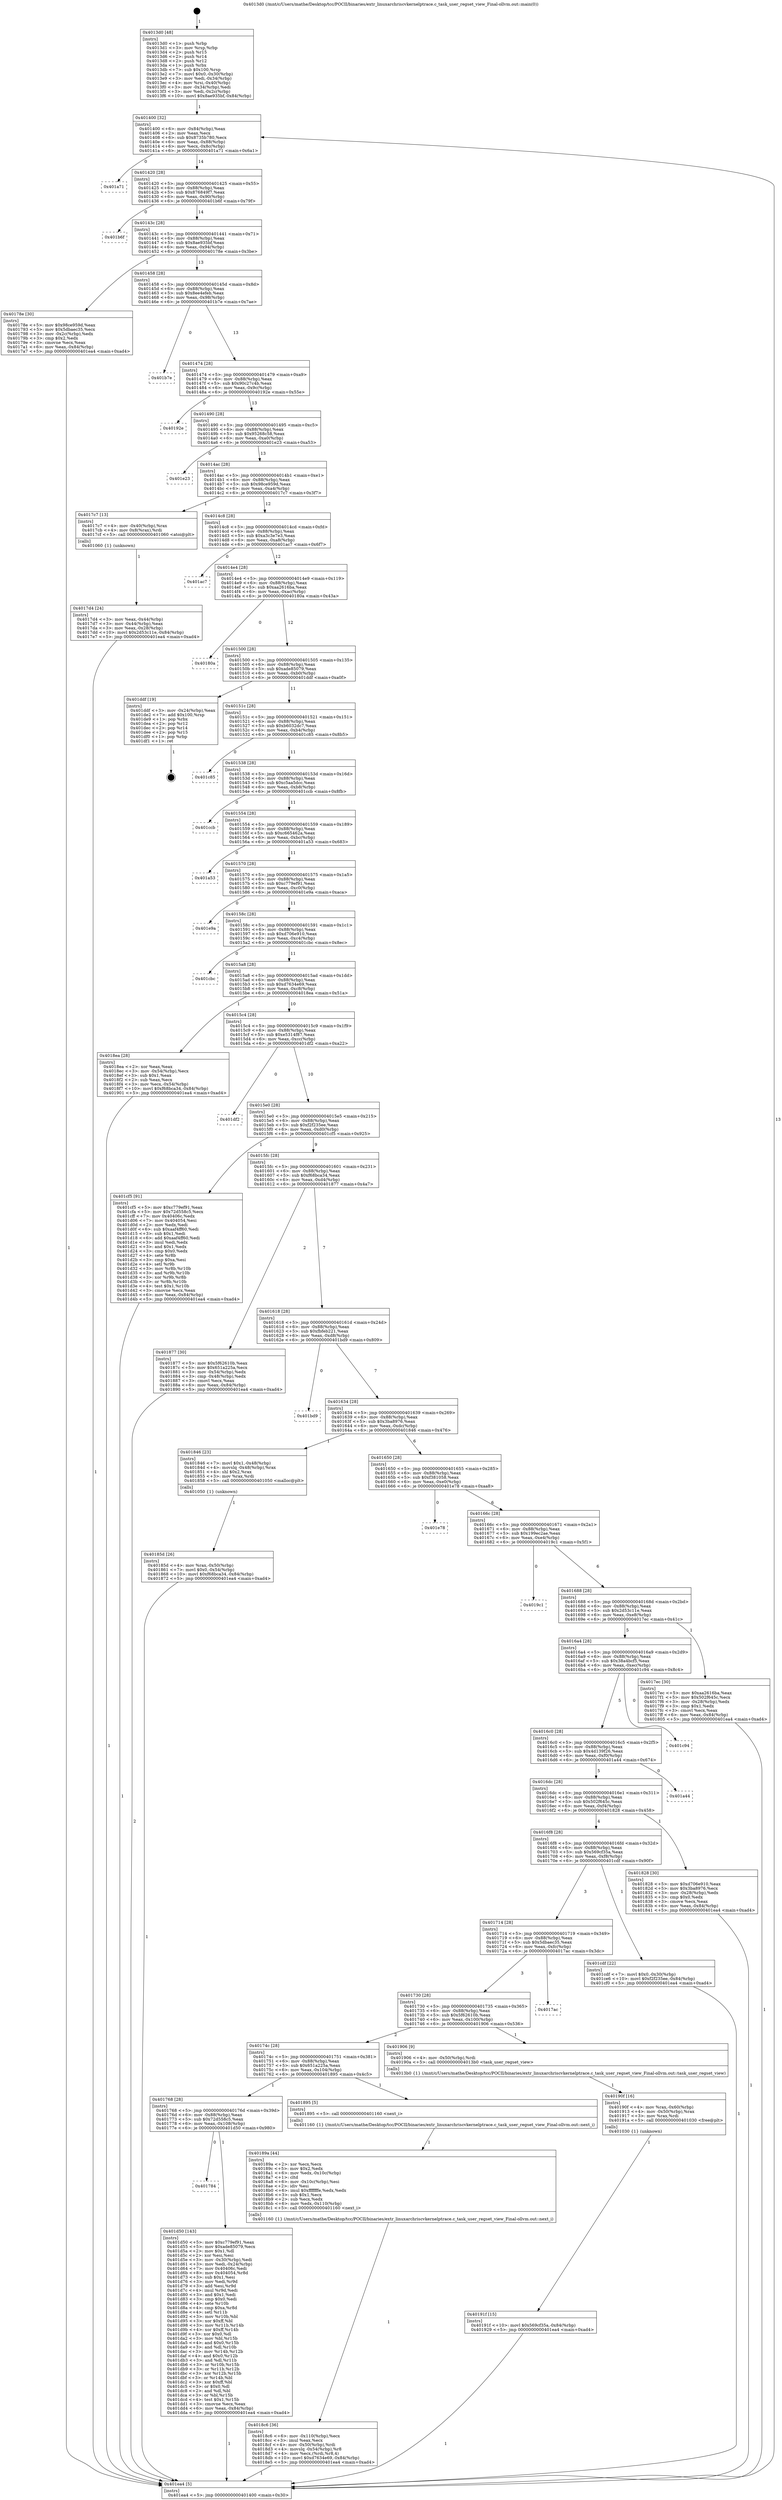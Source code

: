 digraph "0x4013d0" {
  label = "0x4013d0 (/mnt/c/Users/mathe/Desktop/tcc/POCII/binaries/extr_linuxarchriscvkernelptrace.c_task_user_regset_view_Final-ollvm.out::main(0))"
  labelloc = "t"
  node[shape=record]

  Entry [label="",width=0.3,height=0.3,shape=circle,fillcolor=black,style=filled]
  "0x401400" [label="{
     0x401400 [32]\l
     | [instrs]\l
     &nbsp;&nbsp;0x401400 \<+6\>: mov -0x84(%rbp),%eax\l
     &nbsp;&nbsp;0x401406 \<+2\>: mov %eax,%ecx\l
     &nbsp;&nbsp;0x401408 \<+6\>: sub $0x8735b780,%ecx\l
     &nbsp;&nbsp;0x40140e \<+6\>: mov %eax,-0x88(%rbp)\l
     &nbsp;&nbsp;0x401414 \<+6\>: mov %ecx,-0x8c(%rbp)\l
     &nbsp;&nbsp;0x40141a \<+6\>: je 0000000000401a71 \<main+0x6a1\>\l
  }"]
  "0x401a71" [label="{
     0x401a71\l
  }", style=dashed]
  "0x401420" [label="{
     0x401420 [28]\l
     | [instrs]\l
     &nbsp;&nbsp;0x401420 \<+5\>: jmp 0000000000401425 \<main+0x55\>\l
     &nbsp;&nbsp;0x401425 \<+6\>: mov -0x88(%rbp),%eax\l
     &nbsp;&nbsp;0x40142b \<+5\>: sub $0x876849f7,%eax\l
     &nbsp;&nbsp;0x401430 \<+6\>: mov %eax,-0x90(%rbp)\l
     &nbsp;&nbsp;0x401436 \<+6\>: je 0000000000401b6f \<main+0x79f\>\l
  }"]
  Exit [label="",width=0.3,height=0.3,shape=circle,fillcolor=black,style=filled,peripheries=2]
  "0x401b6f" [label="{
     0x401b6f\l
  }", style=dashed]
  "0x40143c" [label="{
     0x40143c [28]\l
     | [instrs]\l
     &nbsp;&nbsp;0x40143c \<+5\>: jmp 0000000000401441 \<main+0x71\>\l
     &nbsp;&nbsp;0x401441 \<+6\>: mov -0x88(%rbp),%eax\l
     &nbsp;&nbsp;0x401447 \<+5\>: sub $0x8ae935bf,%eax\l
     &nbsp;&nbsp;0x40144c \<+6\>: mov %eax,-0x94(%rbp)\l
     &nbsp;&nbsp;0x401452 \<+6\>: je 000000000040178e \<main+0x3be\>\l
  }"]
  "0x401784" [label="{
     0x401784\l
  }", style=dashed]
  "0x40178e" [label="{
     0x40178e [30]\l
     | [instrs]\l
     &nbsp;&nbsp;0x40178e \<+5\>: mov $0x98ce959d,%eax\l
     &nbsp;&nbsp;0x401793 \<+5\>: mov $0x5dbaec35,%ecx\l
     &nbsp;&nbsp;0x401798 \<+3\>: mov -0x2c(%rbp),%edx\l
     &nbsp;&nbsp;0x40179b \<+3\>: cmp $0x2,%edx\l
     &nbsp;&nbsp;0x40179e \<+3\>: cmovne %ecx,%eax\l
     &nbsp;&nbsp;0x4017a1 \<+6\>: mov %eax,-0x84(%rbp)\l
     &nbsp;&nbsp;0x4017a7 \<+5\>: jmp 0000000000401ea4 \<main+0xad4\>\l
  }"]
  "0x401458" [label="{
     0x401458 [28]\l
     | [instrs]\l
     &nbsp;&nbsp;0x401458 \<+5\>: jmp 000000000040145d \<main+0x8d\>\l
     &nbsp;&nbsp;0x40145d \<+6\>: mov -0x88(%rbp),%eax\l
     &nbsp;&nbsp;0x401463 \<+5\>: sub $0x8ee4efeb,%eax\l
     &nbsp;&nbsp;0x401468 \<+6\>: mov %eax,-0x98(%rbp)\l
     &nbsp;&nbsp;0x40146e \<+6\>: je 0000000000401b7e \<main+0x7ae\>\l
  }"]
  "0x401ea4" [label="{
     0x401ea4 [5]\l
     | [instrs]\l
     &nbsp;&nbsp;0x401ea4 \<+5\>: jmp 0000000000401400 \<main+0x30\>\l
  }"]
  "0x4013d0" [label="{
     0x4013d0 [48]\l
     | [instrs]\l
     &nbsp;&nbsp;0x4013d0 \<+1\>: push %rbp\l
     &nbsp;&nbsp;0x4013d1 \<+3\>: mov %rsp,%rbp\l
     &nbsp;&nbsp;0x4013d4 \<+2\>: push %r15\l
     &nbsp;&nbsp;0x4013d6 \<+2\>: push %r14\l
     &nbsp;&nbsp;0x4013d8 \<+2\>: push %r12\l
     &nbsp;&nbsp;0x4013da \<+1\>: push %rbx\l
     &nbsp;&nbsp;0x4013db \<+7\>: sub $0x100,%rsp\l
     &nbsp;&nbsp;0x4013e2 \<+7\>: movl $0x0,-0x30(%rbp)\l
     &nbsp;&nbsp;0x4013e9 \<+3\>: mov %edi,-0x34(%rbp)\l
     &nbsp;&nbsp;0x4013ec \<+4\>: mov %rsi,-0x40(%rbp)\l
     &nbsp;&nbsp;0x4013f0 \<+3\>: mov -0x34(%rbp),%edi\l
     &nbsp;&nbsp;0x4013f3 \<+3\>: mov %edi,-0x2c(%rbp)\l
     &nbsp;&nbsp;0x4013f6 \<+10\>: movl $0x8ae935bf,-0x84(%rbp)\l
  }"]
  "0x401d50" [label="{
     0x401d50 [143]\l
     | [instrs]\l
     &nbsp;&nbsp;0x401d50 \<+5\>: mov $0xc779ef91,%eax\l
     &nbsp;&nbsp;0x401d55 \<+5\>: mov $0xade85079,%ecx\l
     &nbsp;&nbsp;0x401d5a \<+2\>: mov $0x1,%dl\l
     &nbsp;&nbsp;0x401d5c \<+2\>: xor %esi,%esi\l
     &nbsp;&nbsp;0x401d5e \<+3\>: mov -0x30(%rbp),%edi\l
     &nbsp;&nbsp;0x401d61 \<+3\>: mov %edi,-0x24(%rbp)\l
     &nbsp;&nbsp;0x401d64 \<+7\>: mov 0x40406c,%edi\l
     &nbsp;&nbsp;0x401d6b \<+8\>: mov 0x404054,%r8d\l
     &nbsp;&nbsp;0x401d73 \<+3\>: sub $0x1,%esi\l
     &nbsp;&nbsp;0x401d76 \<+3\>: mov %edi,%r9d\l
     &nbsp;&nbsp;0x401d79 \<+3\>: add %esi,%r9d\l
     &nbsp;&nbsp;0x401d7c \<+4\>: imul %r9d,%edi\l
     &nbsp;&nbsp;0x401d80 \<+3\>: and $0x1,%edi\l
     &nbsp;&nbsp;0x401d83 \<+3\>: cmp $0x0,%edi\l
     &nbsp;&nbsp;0x401d86 \<+4\>: sete %r10b\l
     &nbsp;&nbsp;0x401d8a \<+4\>: cmp $0xa,%r8d\l
     &nbsp;&nbsp;0x401d8e \<+4\>: setl %r11b\l
     &nbsp;&nbsp;0x401d92 \<+3\>: mov %r10b,%bl\l
     &nbsp;&nbsp;0x401d95 \<+3\>: xor $0xff,%bl\l
     &nbsp;&nbsp;0x401d98 \<+3\>: mov %r11b,%r14b\l
     &nbsp;&nbsp;0x401d9b \<+4\>: xor $0xff,%r14b\l
     &nbsp;&nbsp;0x401d9f \<+3\>: xor $0x0,%dl\l
     &nbsp;&nbsp;0x401da2 \<+3\>: mov %bl,%r15b\l
     &nbsp;&nbsp;0x401da5 \<+4\>: and $0x0,%r15b\l
     &nbsp;&nbsp;0x401da9 \<+3\>: and %dl,%r10b\l
     &nbsp;&nbsp;0x401dac \<+3\>: mov %r14b,%r12b\l
     &nbsp;&nbsp;0x401daf \<+4\>: and $0x0,%r12b\l
     &nbsp;&nbsp;0x401db3 \<+3\>: and %dl,%r11b\l
     &nbsp;&nbsp;0x401db6 \<+3\>: or %r10b,%r15b\l
     &nbsp;&nbsp;0x401db9 \<+3\>: or %r11b,%r12b\l
     &nbsp;&nbsp;0x401dbc \<+3\>: xor %r12b,%r15b\l
     &nbsp;&nbsp;0x401dbf \<+3\>: or %r14b,%bl\l
     &nbsp;&nbsp;0x401dc2 \<+3\>: xor $0xff,%bl\l
     &nbsp;&nbsp;0x401dc5 \<+3\>: or $0x0,%dl\l
     &nbsp;&nbsp;0x401dc8 \<+2\>: and %dl,%bl\l
     &nbsp;&nbsp;0x401dca \<+3\>: or %bl,%r15b\l
     &nbsp;&nbsp;0x401dcd \<+4\>: test $0x1,%r15b\l
     &nbsp;&nbsp;0x401dd1 \<+3\>: cmovne %ecx,%eax\l
     &nbsp;&nbsp;0x401dd4 \<+6\>: mov %eax,-0x84(%rbp)\l
     &nbsp;&nbsp;0x401dda \<+5\>: jmp 0000000000401ea4 \<main+0xad4\>\l
  }"]
  "0x401b7e" [label="{
     0x401b7e\l
  }", style=dashed]
  "0x401474" [label="{
     0x401474 [28]\l
     | [instrs]\l
     &nbsp;&nbsp;0x401474 \<+5\>: jmp 0000000000401479 \<main+0xa9\>\l
     &nbsp;&nbsp;0x401479 \<+6\>: mov -0x88(%rbp),%eax\l
     &nbsp;&nbsp;0x40147f \<+5\>: sub $0x90c27c4b,%eax\l
     &nbsp;&nbsp;0x401484 \<+6\>: mov %eax,-0x9c(%rbp)\l
     &nbsp;&nbsp;0x40148a \<+6\>: je 000000000040192e \<main+0x55e\>\l
  }"]
  "0x40191f" [label="{
     0x40191f [15]\l
     | [instrs]\l
     &nbsp;&nbsp;0x40191f \<+10\>: movl $0x569cf35a,-0x84(%rbp)\l
     &nbsp;&nbsp;0x401929 \<+5\>: jmp 0000000000401ea4 \<main+0xad4\>\l
  }"]
  "0x40192e" [label="{
     0x40192e\l
  }", style=dashed]
  "0x401490" [label="{
     0x401490 [28]\l
     | [instrs]\l
     &nbsp;&nbsp;0x401490 \<+5\>: jmp 0000000000401495 \<main+0xc5\>\l
     &nbsp;&nbsp;0x401495 \<+6\>: mov -0x88(%rbp),%eax\l
     &nbsp;&nbsp;0x40149b \<+5\>: sub $0x95268c58,%eax\l
     &nbsp;&nbsp;0x4014a0 \<+6\>: mov %eax,-0xa0(%rbp)\l
     &nbsp;&nbsp;0x4014a6 \<+6\>: je 0000000000401e23 \<main+0xa53\>\l
  }"]
  "0x40190f" [label="{
     0x40190f [16]\l
     | [instrs]\l
     &nbsp;&nbsp;0x40190f \<+4\>: mov %rax,-0x60(%rbp)\l
     &nbsp;&nbsp;0x401913 \<+4\>: mov -0x50(%rbp),%rax\l
     &nbsp;&nbsp;0x401917 \<+3\>: mov %rax,%rdi\l
     &nbsp;&nbsp;0x40191a \<+5\>: call 0000000000401030 \<free@plt\>\l
     | [calls]\l
     &nbsp;&nbsp;0x401030 \{1\} (unknown)\l
  }"]
  "0x401e23" [label="{
     0x401e23\l
  }", style=dashed]
  "0x4014ac" [label="{
     0x4014ac [28]\l
     | [instrs]\l
     &nbsp;&nbsp;0x4014ac \<+5\>: jmp 00000000004014b1 \<main+0xe1\>\l
     &nbsp;&nbsp;0x4014b1 \<+6\>: mov -0x88(%rbp),%eax\l
     &nbsp;&nbsp;0x4014b7 \<+5\>: sub $0x98ce959d,%eax\l
     &nbsp;&nbsp;0x4014bc \<+6\>: mov %eax,-0xa4(%rbp)\l
     &nbsp;&nbsp;0x4014c2 \<+6\>: je 00000000004017c7 \<main+0x3f7\>\l
  }"]
  "0x4018c6" [label="{
     0x4018c6 [36]\l
     | [instrs]\l
     &nbsp;&nbsp;0x4018c6 \<+6\>: mov -0x110(%rbp),%ecx\l
     &nbsp;&nbsp;0x4018cc \<+3\>: imul %eax,%ecx\l
     &nbsp;&nbsp;0x4018cf \<+4\>: mov -0x50(%rbp),%rdi\l
     &nbsp;&nbsp;0x4018d3 \<+4\>: movslq -0x54(%rbp),%r8\l
     &nbsp;&nbsp;0x4018d7 \<+4\>: mov %ecx,(%rdi,%r8,4)\l
     &nbsp;&nbsp;0x4018db \<+10\>: movl $0xd7634e69,-0x84(%rbp)\l
     &nbsp;&nbsp;0x4018e5 \<+5\>: jmp 0000000000401ea4 \<main+0xad4\>\l
  }"]
  "0x4017c7" [label="{
     0x4017c7 [13]\l
     | [instrs]\l
     &nbsp;&nbsp;0x4017c7 \<+4\>: mov -0x40(%rbp),%rax\l
     &nbsp;&nbsp;0x4017cb \<+4\>: mov 0x8(%rax),%rdi\l
     &nbsp;&nbsp;0x4017cf \<+5\>: call 0000000000401060 \<atoi@plt\>\l
     | [calls]\l
     &nbsp;&nbsp;0x401060 \{1\} (unknown)\l
  }"]
  "0x4014c8" [label="{
     0x4014c8 [28]\l
     | [instrs]\l
     &nbsp;&nbsp;0x4014c8 \<+5\>: jmp 00000000004014cd \<main+0xfd\>\l
     &nbsp;&nbsp;0x4014cd \<+6\>: mov -0x88(%rbp),%eax\l
     &nbsp;&nbsp;0x4014d3 \<+5\>: sub $0xa3c3e7e3,%eax\l
     &nbsp;&nbsp;0x4014d8 \<+6\>: mov %eax,-0xa8(%rbp)\l
     &nbsp;&nbsp;0x4014de \<+6\>: je 0000000000401ac7 \<main+0x6f7\>\l
  }"]
  "0x4017d4" [label="{
     0x4017d4 [24]\l
     | [instrs]\l
     &nbsp;&nbsp;0x4017d4 \<+3\>: mov %eax,-0x44(%rbp)\l
     &nbsp;&nbsp;0x4017d7 \<+3\>: mov -0x44(%rbp),%eax\l
     &nbsp;&nbsp;0x4017da \<+3\>: mov %eax,-0x28(%rbp)\l
     &nbsp;&nbsp;0x4017dd \<+10\>: movl $0x2d53c11e,-0x84(%rbp)\l
     &nbsp;&nbsp;0x4017e7 \<+5\>: jmp 0000000000401ea4 \<main+0xad4\>\l
  }"]
  "0x40189a" [label="{
     0x40189a [44]\l
     | [instrs]\l
     &nbsp;&nbsp;0x40189a \<+2\>: xor %ecx,%ecx\l
     &nbsp;&nbsp;0x40189c \<+5\>: mov $0x2,%edx\l
     &nbsp;&nbsp;0x4018a1 \<+6\>: mov %edx,-0x10c(%rbp)\l
     &nbsp;&nbsp;0x4018a7 \<+1\>: cltd\l
     &nbsp;&nbsp;0x4018a8 \<+6\>: mov -0x10c(%rbp),%esi\l
     &nbsp;&nbsp;0x4018ae \<+2\>: idiv %esi\l
     &nbsp;&nbsp;0x4018b0 \<+6\>: imul $0xfffffffe,%edx,%edx\l
     &nbsp;&nbsp;0x4018b6 \<+3\>: sub $0x1,%ecx\l
     &nbsp;&nbsp;0x4018b9 \<+2\>: sub %ecx,%edx\l
     &nbsp;&nbsp;0x4018bb \<+6\>: mov %edx,-0x110(%rbp)\l
     &nbsp;&nbsp;0x4018c1 \<+5\>: call 0000000000401160 \<next_i\>\l
     | [calls]\l
     &nbsp;&nbsp;0x401160 \{1\} (/mnt/c/Users/mathe/Desktop/tcc/POCII/binaries/extr_linuxarchriscvkernelptrace.c_task_user_regset_view_Final-ollvm.out::next_i)\l
  }"]
  "0x401ac7" [label="{
     0x401ac7\l
  }", style=dashed]
  "0x4014e4" [label="{
     0x4014e4 [28]\l
     | [instrs]\l
     &nbsp;&nbsp;0x4014e4 \<+5\>: jmp 00000000004014e9 \<main+0x119\>\l
     &nbsp;&nbsp;0x4014e9 \<+6\>: mov -0x88(%rbp),%eax\l
     &nbsp;&nbsp;0x4014ef \<+5\>: sub $0xaa2616ba,%eax\l
     &nbsp;&nbsp;0x4014f4 \<+6\>: mov %eax,-0xac(%rbp)\l
     &nbsp;&nbsp;0x4014fa \<+6\>: je 000000000040180a \<main+0x43a\>\l
  }"]
  "0x401768" [label="{
     0x401768 [28]\l
     | [instrs]\l
     &nbsp;&nbsp;0x401768 \<+5\>: jmp 000000000040176d \<main+0x39d\>\l
     &nbsp;&nbsp;0x40176d \<+6\>: mov -0x88(%rbp),%eax\l
     &nbsp;&nbsp;0x401773 \<+5\>: sub $0x72d558c5,%eax\l
     &nbsp;&nbsp;0x401778 \<+6\>: mov %eax,-0x108(%rbp)\l
     &nbsp;&nbsp;0x40177e \<+6\>: je 0000000000401d50 \<main+0x980\>\l
  }"]
  "0x40180a" [label="{
     0x40180a\l
  }", style=dashed]
  "0x401500" [label="{
     0x401500 [28]\l
     | [instrs]\l
     &nbsp;&nbsp;0x401500 \<+5\>: jmp 0000000000401505 \<main+0x135\>\l
     &nbsp;&nbsp;0x401505 \<+6\>: mov -0x88(%rbp),%eax\l
     &nbsp;&nbsp;0x40150b \<+5\>: sub $0xade85079,%eax\l
     &nbsp;&nbsp;0x401510 \<+6\>: mov %eax,-0xb0(%rbp)\l
     &nbsp;&nbsp;0x401516 \<+6\>: je 0000000000401ddf \<main+0xa0f\>\l
  }"]
  "0x401895" [label="{
     0x401895 [5]\l
     | [instrs]\l
     &nbsp;&nbsp;0x401895 \<+5\>: call 0000000000401160 \<next_i\>\l
     | [calls]\l
     &nbsp;&nbsp;0x401160 \{1\} (/mnt/c/Users/mathe/Desktop/tcc/POCII/binaries/extr_linuxarchriscvkernelptrace.c_task_user_regset_view_Final-ollvm.out::next_i)\l
  }"]
  "0x401ddf" [label="{
     0x401ddf [19]\l
     | [instrs]\l
     &nbsp;&nbsp;0x401ddf \<+3\>: mov -0x24(%rbp),%eax\l
     &nbsp;&nbsp;0x401de2 \<+7\>: add $0x100,%rsp\l
     &nbsp;&nbsp;0x401de9 \<+1\>: pop %rbx\l
     &nbsp;&nbsp;0x401dea \<+2\>: pop %r12\l
     &nbsp;&nbsp;0x401dec \<+2\>: pop %r14\l
     &nbsp;&nbsp;0x401dee \<+2\>: pop %r15\l
     &nbsp;&nbsp;0x401df0 \<+1\>: pop %rbp\l
     &nbsp;&nbsp;0x401df1 \<+1\>: ret\l
  }"]
  "0x40151c" [label="{
     0x40151c [28]\l
     | [instrs]\l
     &nbsp;&nbsp;0x40151c \<+5\>: jmp 0000000000401521 \<main+0x151\>\l
     &nbsp;&nbsp;0x401521 \<+6\>: mov -0x88(%rbp),%eax\l
     &nbsp;&nbsp;0x401527 \<+5\>: sub $0xb6032dc7,%eax\l
     &nbsp;&nbsp;0x40152c \<+6\>: mov %eax,-0xb4(%rbp)\l
     &nbsp;&nbsp;0x401532 \<+6\>: je 0000000000401c85 \<main+0x8b5\>\l
  }"]
  "0x40174c" [label="{
     0x40174c [28]\l
     | [instrs]\l
     &nbsp;&nbsp;0x40174c \<+5\>: jmp 0000000000401751 \<main+0x381\>\l
     &nbsp;&nbsp;0x401751 \<+6\>: mov -0x88(%rbp),%eax\l
     &nbsp;&nbsp;0x401757 \<+5\>: sub $0x651a225a,%eax\l
     &nbsp;&nbsp;0x40175c \<+6\>: mov %eax,-0x104(%rbp)\l
     &nbsp;&nbsp;0x401762 \<+6\>: je 0000000000401895 \<main+0x4c5\>\l
  }"]
  "0x401c85" [label="{
     0x401c85\l
  }", style=dashed]
  "0x401538" [label="{
     0x401538 [28]\l
     | [instrs]\l
     &nbsp;&nbsp;0x401538 \<+5\>: jmp 000000000040153d \<main+0x16d\>\l
     &nbsp;&nbsp;0x40153d \<+6\>: mov -0x88(%rbp),%eax\l
     &nbsp;&nbsp;0x401543 \<+5\>: sub $0xc5aa5dcc,%eax\l
     &nbsp;&nbsp;0x401548 \<+6\>: mov %eax,-0xb8(%rbp)\l
     &nbsp;&nbsp;0x40154e \<+6\>: je 0000000000401ccb \<main+0x8fb\>\l
  }"]
  "0x401906" [label="{
     0x401906 [9]\l
     | [instrs]\l
     &nbsp;&nbsp;0x401906 \<+4\>: mov -0x50(%rbp),%rdi\l
     &nbsp;&nbsp;0x40190a \<+5\>: call 00000000004013b0 \<task_user_regset_view\>\l
     | [calls]\l
     &nbsp;&nbsp;0x4013b0 \{1\} (/mnt/c/Users/mathe/Desktop/tcc/POCII/binaries/extr_linuxarchriscvkernelptrace.c_task_user_regset_view_Final-ollvm.out::task_user_regset_view)\l
  }"]
  "0x401ccb" [label="{
     0x401ccb\l
  }", style=dashed]
  "0x401554" [label="{
     0x401554 [28]\l
     | [instrs]\l
     &nbsp;&nbsp;0x401554 \<+5\>: jmp 0000000000401559 \<main+0x189\>\l
     &nbsp;&nbsp;0x401559 \<+6\>: mov -0x88(%rbp),%eax\l
     &nbsp;&nbsp;0x40155f \<+5\>: sub $0xc665462a,%eax\l
     &nbsp;&nbsp;0x401564 \<+6\>: mov %eax,-0xbc(%rbp)\l
     &nbsp;&nbsp;0x40156a \<+6\>: je 0000000000401a53 \<main+0x683\>\l
  }"]
  "0x401730" [label="{
     0x401730 [28]\l
     | [instrs]\l
     &nbsp;&nbsp;0x401730 \<+5\>: jmp 0000000000401735 \<main+0x365\>\l
     &nbsp;&nbsp;0x401735 \<+6\>: mov -0x88(%rbp),%eax\l
     &nbsp;&nbsp;0x40173b \<+5\>: sub $0x5f62610b,%eax\l
     &nbsp;&nbsp;0x401740 \<+6\>: mov %eax,-0x100(%rbp)\l
     &nbsp;&nbsp;0x401746 \<+6\>: je 0000000000401906 \<main+0x536\>\l
  }"]
  "0x401a53" [label="{
     0x401a53\l
  }", style=dashed]
  "0x401570" [label="{
     0x401570 [28]\l
     | [instrs]\l
     &nbsp;&nbsp;0x401570 \<+5\>: jmp 0000000000401575 \<main+0x1a5\>\l
     &nbsp;&nbsp;0x401575 \<+6\>: mov -0x88(%rbp),%eax\l
     &nbsp;&nbsp;0x40157b \<+5\>: sub $0xc779ef91,%eax\l
     &nbsp;&nbsp;0x401580 \<+6\>: mov %eax,-0xc0(%rbp)\l
     &nbsp;&nbsp;0x401586 \<+6\>: je 0000000000401e9a \<main+0xaca\>\l
  }"]
  "0x4017ac" [label="{
     0x4017ac\l
  }", style=dashed]
  "0x401e9a" [label="{
     0x401e9a\l
  }", style=dashed]
  "0x40158c" [label="{
     0x40158c [28]\l
     | [instrs]\l
     &nbsp;&nbsp;0x40158c \<+5\>: jmp 0000000000401591 \<main+0x1c1\>\l
     &nbsp;&nbsp;0x401591 \<+6\>: mov -0x88(%rbp),%eax\l
     &nbsp;&nbsp;0x401597 \<+5\>: sub $0xd706e910,%eax\l
     &nbsp;&nbsp;0x40159c \<+6\>: mov %eax,-0xc4(%rbp)\l
     &nbsp;&nbsp;0x4015a2 \<+6\>: je 0000000000401cbc \<main+0x8ec\>\l
  }"]
  "0x401714" [label="{
     0x401714 [28]\l
     | [instrs]\l
     &nbsp;&nbsp;0x401714 \<+5\>: jmp 0000000000401719 \<main+0x349\>\l
     &nbsp;&nbsp;0x401719 \<+6\>: mov -0x88(%rbp),%eax\l
     &nbsp;&nbsp;0x40171f \<+5\>: sub $0x5dbaec35,%eax\l
     &nbsp;&nbsp;0x401724 \<+6\>: mov %eax,-0xfc(%rbp)\l
     &nbsp;&nbsp;0x40172a \<+6\>: je 00000000004017ac \<main+0x3dc\>\l
  }"]
  "0x401cbc" [label="{
     0x401cbc\l
  }", style=dashed]
  "0x4015a8" [label="{
     0x4015a8 [28]\l
     | [instrs]\l
     &nbsp;&nbsp;0x4015a8 \<+5\>: jmp 00000000004015ad \<main+0x1dd\>\l
     &nbsp;&nbsp;0x4015ad \<+6\>: mov -0x88(%rbp),%eax\l
     &nbsp;&nbsp;0x4015b3 \<+5\>: sub $0xd7634e69,%eax\l
     &nbsp;&nbsp;0x4015b8 \<+6\>: mov %eax,-0xc8(%rbp)\l
     &nbsp;&nbsp;0x4015be \<+6\>: je 00000000004018ea \<main+0x51a\>\l
  }"]
  "0x401cdf" [label="{
     0x401cdf [22]\l
     | [instrs]\l
     &nbsp;&nbsp;0x401cdf \<+7\>: movl $0x0,-0x30(%rbp)\l
     &nbsp;&nbsp;0x401ce6 \<+10\>: movl $0xf2f235ee,-0x84(%rbp)\l
     &nbsp;&nbsp;0x401cf0 \<+5\>: jmp 0000000000401ea4 \<main+0xad4\>\l
  }"]
  "0x4018ea" [label="{
     0x4018ea [28]\l
     | [instrs]\l
     &nbsp;&nbsp;0x4018ea \<+2\>: xor %eax,%eax\l
     &nbsp;&nbsp;0x4018ec \<+3\>: mov -0x54(%rbp),%ecx\l
     &nbsp;&nbsp;0x4018ef \<+3\>: sub $0x1,%eax\l
     &nbsp;&nbsp;0x4018f2 \<+2\>: sub %eax,%ecx\l
     &nbsp;&nbsp;0x4018f4 \<+3\>: mov %ecx,-0x54(%rbp)\l
     &nbsp;&nbsp;0x4018f7 \<+10\>: movl $0xf68bca34,-0x84(%rbp)\l
     &nbsp;&nbsp;0x401901 \<+5\>: jmp 0000000000401ea4 \<main+0xad4\>\l
  }"]
  "0x4015c4" [label="{
     0x4015c4 [28]\l
     | [instrs]\l
     &nbsp;&nbsp;0x4015c4 \<+5\>: jmp 00000000004015c9 \<main+0x1f9\>\l
     &nbsp;&nbsp;0x4015c9 \<+6\>: mov -0x88(%rbp),%eax\l
     &nbsp;&nbsp;0x4015cf \<+5\>: sub $0xe5314f87,%eax\l
     &nbsp;&nbsp;0x4015d4 \<+6\>: mov %eax,-0xcc(%rbp)\l
     &nbsp;&nbsp;0x4015da \<+6\>: je 0000000000401df2 \<main+0xa22\>\l
  }"]
  "0x40185d" [label="{
     0x40185d [26]\l
     | [instrs]\l
     &nbsp;&nbsp;0x40185d \<+4\>: mov %rax,-0x50(%rbp)\l
     &nbsp;&nbsp;0x401861 \<+7\>: movl $0x0,-0x54(%rbp)\l
     &nbsp;&nbsp;0x401868 \<+10\>: movl $0xf68bca34,-0x84(%rbp)\l
     &nbsp;&nbsp;0x401872 \<+5\>: jmp 0000000000401ea4 \<main+0xad4\>\l
  }"]
  "0x401df2" [label="{
     0x401df2\l
  }", style=dashed]
  "0x4015e0" [label="{
     0x4015e0 [28]\l
     | [instrs]\l
     &nbsp;&nbsp;0x4015e0 \<+5\>: jmp 00000000004015e5 \<main+0x215\>\l
     &nbsp;&nbsp;0x4015e5 \<+6\>: mov -0x88(%rbp),%eax\l
     &nbsp;&nbsp;0x4015eb \<+5\>: sub $0xf2f235ee,%eax\l
     &nbsp;&nbsp;0x4015f0 \<+6\>: mov %eax,-0xd0(%rbp)\l
     &nbsp;&nbsp;0x4015f6 \<+6\>: je 0000000000401cf5 \<main+0x925\>\l
  }"]
  "0x4016f8" [label="{
     0x4016f8 [28]\l
     | [instrs]\l
     &nbsp;&nbsp;0x4016f8 \<+5\>: jmp 00000000004016fd \<main+0x32d\>\l
     &nbsp;&nbsp;0x4016fd \<+6\>: mov -0x88(%rbp),%eax\l
     &nbsp;&nbsp;0x401703 \<+5\>: sub $0x569cf35a,%eax\l
     &nbsp;&nbsp;0x401708 \<+6\>: mov %eax,-0xf8(%rbp)\l
     &nbsp;&nbsp;0x40170e \<+6\>: je 0000000000401cdf \<main+0x90f\>\l
  }"]
  "0x401cf5" [label="{
     0x401cf5 [91]\l
     | [instrs]\l
     &nbsp;&nbsp;0x401cf5 \<+5\>: mov $0xc779ef91,%eax\l
     &nbsp;&nbsp;0x401cfa \<+5\>: mov $0x72d558c5,%ecx\l
     &nbsp;&nbsp;0x401cff \<+7\>: mov 0x40406c,%edx\l
     &nbsp;&nbsp;0x401d06 \<+7\>: mov 0x404054,%esi\l
     &nbsp;&nbsp;0x401d0d \<+2\>: mov %edx,%edi\l
     &nbsp;&nbsp;0x401d0f \<+6\>: sub $0xaaf4ff60,%edi\l
     &nbsp;&nbsp;0x401d15 \<+3\>: sub $0x1,%edi\l
     &nbsp;&nbsp;0x401d18 \<+6\>: add $0xaaf4ff60,%edi\l
     &nbsp;&nbsp;0x401d1e \<+3\>: imul %edi,%edx\l
     &nbsp;&nbsp;0x401d21 \<+3\>: and $0x1,%edx\l
     &nbsp;&nbsp;0x401d24 \<+3\>: cmp $0x0,%edx\l
     &nbsp;&nbsp;0x401d27 \<+4\>: sete %r8b\l
     &nbsp;&nbsp;0x401d2b \<+3\>: cmp $0xa,%esi\l
     &nbsp;&nbsp;0x401d2e \<+4\>: setl %r9b\l
     &nbsp;&nbsp;0x401d32 \<+3\>: mov %r8b,%r10b\l
     &nbsp;&nbsp;0x401d35 \<+3\>: and %r9b,%r10b\l
     &nbsp;&nbsp;0x401d38 \<+3\>: xor %r9b,%r8b\l
     &nbsp;&nbsp;0x401d3b \<+3\>: or %r8b,%r10b\l
     &nbsp;&nbsp;0x401d3e \<+4\>: test $0x1,%r10b\l
     &nbsp;&nbsp;0x401d42 \<+3\>: cmovne %ecx,%eax\l
     &nbsp;&nbsp;0x401d45 \<+6\>: mov %eax,-0x84(%rbp)\l
     &nbsp;&nbsp;0x401d4b \<+5\>: jmp 0000000000401ea4 \<main+0xad4\>\l
  }"]
  "0x4015fc" [label="{
     0x4015fc [28]\l
     | [instrs]\l
     &nbsp;&nbsp;0x4015fc \<+5\>: jmp 0000000000401601 \<main+0x231\>\l
     &nbsp;&nbsp;0x401601 \<+6\>: mov -0x88(%rbp),%eax\l
     &nbsp;&nbsp;0x401607 \<+5\>: sub $0xf68bca34,%eax\l
     &nbsp;&nbsp;0x40160c \<+6\>: mov %eax,-0xd4(%rbp)\l
     &nbsp;&nbsp;0x401612 \<+6\>: je 0000000000401877 \<main+0x4a7\>\l
  }"]
  "0x401828" [label="{
     0x401828 [30]\l
     | [instrs]\l
     &nbsp;&nbsp;0x401828 \<+5\>: mov $0xd706e910,%eax\l
     &nbsp;&nbsp;0x40182d \<+5\>: mov $0x3ba8976,%ecx\l
     &nbsp;&nbsp;0x401832 \<+3\>: mov -0x28(%rbp),%edx\l
     &nbsp;&nbsp;0x401835 \<+3\>: cmp $0x0,%edx\l
     &nbsp;&nbsp;0x401838 \<+3\>: cmove %ecx,%eax\l
     &nbsp;&nbsp;0x40183b \<+6\>: mov %eax,-0x84(%rbp)\l
     &nbsp;&nbsp;0x401841 \<+5\>: jmp 0000000000401ea4 \<main+0xad4\>\l
  }"]
  "0x401877" [label="{
     0x401877 [30]\l
     | [instrs]\l
     &nbsp;&nbsp;0x401877 \<+5\>: mov $0x5f62610b,%eax\l
     &nbsp;&nbsp;0x40187c \<+5\>: mov $0x651a225a,%ecx\l
     &nbsp;&nbsp;0x401881 \<+3\>: mov -0x54(%rbp),%edx\l
     &nbsp;&nbsp;0x401884 \<+3\>: cmp -0x48(%rbp),%edx\l
     &nbsp;&nbsp;0x401887 \<+3\>: cmovl %ecx,%eax\l
     &nbsp;&nbsp;0x40188a \<+6\>: mov %eax,-0x84(%rbp)\l
     &nbsp;&nbsp;0x401890 \<+5\>: jmp 0000000000401ea4 \<main+0xad4\>\l
  }"]
  "0x401618" [label="{
     0x401618 [28]\l
     | [instrs]\l
     &nbsp;&nbsp;0x401618 \<+5\>: jmp 000000000040161d \<main+0x24d\>\l
     &nbsp;&nbsp;0x40161d \<+6\>: mov -0x88(%rbp),%eax\l
     &nbsp;&nbsp;0x401623 \<+5\>: sub $0xfbfeb221,%eax\l
     &nbsp;&nbsp;0x401628 \<+6\>: mov %eax,-0xd8(%rbp)\l
     &nbsp;&nbsp;0x40162e \<+6\>: je 0000000000401bd9 \<main+0x809\>\l
  }"]
  "0x4016dc" [label="{
     0x4016dc [28]\l
     | [instrs]\l
     &nbsp;&nbsp;0x4016dc \<+5\>: jmp 00000000004016e1 \<main+0x311\>\l
     &nbsp;&nbsp;0x4016e1 \<+6\>: mov -0x88(%rbp),%eax\l
     &nbsp;&nbsp;0x4016e7 \<+5\>: sub $0x502f645c,%eax\l
     &nbsp;&nbsp;0x4016ec \<+6\>: mov %eax,-0xf4(%rbp)\l
     &nbsp;&nbsp;0x4016f2 \<+6\>: je 0000000000401828 \<main+0x458\>\l
  }"]
  "0x401bd9" [label="{
     0x401bd9\l
  }", style=dashed]
  "0x401634" [label="{
     0x401634 [28]\l
     | [instrs]\l
     &nbsp;&nbsp;0x401634 \<+5\>: jmp 0000000000401639 \<main+0x269\>\l
     &nbsp;&nbsp;0x401639 \<+6\>: mov -0x88(%rbp),%eax\l
     &nbsp;&nbsp;0x40163f \<+5\>: sub $0x3ba8976,%eax\l
     &nbsp;&nbsp;0x401644 \<+6\>: mov %eax,-0xdc(%rbp)\l
     &nbsp;&nbsp;0x40164a \<+6\>: je 0000000000401846 \<main+0x476\>\l
  }"]
  "0x401a44" [label="{
     0x401a44\l
  }", style=dashed]
  "0x401846" [label="{
     0x401846 [23]\l
     | [instrs]\l
     &nbsp;&nbsp;0x401846 \<+7\>: movl $0x1,-0x48(%rbp)\l
     &nbsp;&nbsp;0x40184d \<+4\>: movslq -0x48(%rbp),%rax\l
     &nbsp;&nbsp;0x401851 \<+4\>: shl $0x2,%rax\l
     &nbsp;&nbsp;0x401855 \<+3\>: mov %rax,%rdi\l
     &nbsp;&nbsp;0x401858 \<+5\>: call 0000000000401050 \<malloc@plt\>\l
     | [calls]\l
     &nbsp;&nbsp;0x401050 \{1\} (unknown)\l
  }"]
  "0x401650" [label="{
     0x401650 [28]\l
     | [instrs]\l
     &nbsp;&nbsp;0x401650 \<+5\>: jmp 0000000000401655 \<main+0x285\>\l
     &nbsp;&nbsp;0x401655 \<+6\>: mov -0x88(%rbp),%eax\l
     &nbsp;&nbsp;0x40165b \<+5\>: sub $0xf381058,%eax\l
     &nbsp;&nbsp;0x401660 \<+6\>: mov %eax,-0xe0(%rbp)\l
     &nbsp;&nbsp;0x401666 \<+6\>: je 0000000000401e78 \<main+0xaa8\>\l
  }"]
  "0x4016c0" [label="{
     0x4016c0 [28]\l
     | [instrs]\l
     &nbsp;&nbsp;0x4016c0 \<+5\>: jmp 00000000004016c5 \<main+0x2f5\>\l
     &nbsp;&nbsp;0x4016c5 \<+6\>: mov -0x88(%rbp),%eax\l
     &nbsp;&nbsp;0x4016cb \<+5\>: sub $0x4d139f26,%eax\l
     &nbsp;&nbsp;0x4016d0 \<+6\>: mov %eax,-0xf0(%rbp)\l
     &nbsp;&nbsp;0x4016d6 \<+6\>: je 0000000000401a44 \<main+0x674\>\l
  }"]
  "0x401e78" [label="{
     0x401e78\l
  }", style=dashed]
  "0x40166c" [label="{
     0x40166c [28]\l
     | [instrs]\l
     &nbsp;&nbsp;0x40166c \<+5\>: jmp 0000000000401671 \<main+0x2a1\>\l
     &nbsp;&nbsp;0x401671 \<+6\>: mov -0x88(%rbp),%eax\l
     &nbsp;&nbsp;0x401677 \<+5\>: sub $0x199ec2ae,%eax\l
     &nbsp;&nbsp;0x40167c \<+6\>: mov %eax,-0xe4(%rbp)\l
     &nbsp;&nbsp;0x401682 \<+6\>: je 00000000004019c1 \<main+0x5f1\>\l
  }"]
  "0x401c94" [label="{
     0x401c94\l
  }", style=dashed]
  "0x4019c1" [label="{
     0x4019c1\l
  }", style=dashed]
  "0x401688" [label="{
     0x401688 [28]\l
     | [instrs]\l
     &nbsp;&nbsp;0x401688 \<+5\>: jmp 000000000040168d \<main+0x2bd\>\l
     &nbsp;&nbsp;0x40168d \<+6\>: mov -0x88(%rbp),%eax\l
     &nbsp;&nbsp;0x401693 \<+5\>: sub $0x2d53c11e,%eax\l
     &nbsp;&nbsp;0x401698 \<+6\>: mov %eax,-0xe8(%rbp)\l
     &nbsp;&nbsp;0x40169e \<+6\>: je 00000000004017ec \<main+0x41c\>\l
  }"]
  "0x4016a4" [label="{
     0x4016a4 [28]\l
     | [instrs]\l
     &nbsp;&nbsp;0x4016a4 \<+5\>: jmp 00000000004016a9 \<main+0x2d9\>\l
     &nbsp;&nbsp;0x4016a9 \<+6\>: mov -0x88(%rbp),%eax\l
     &nbsp;&nbsp;0x4016af \<+5\>: sub $0x38a4bcf5,%eax\l
     &nbsp;&nbsp;0x4016b4 \<+6\>: mov %eax,-0xec(%rbp)\l
     &nbsp;&nbsp;0x4016ba \<+6\>: je 0000000000401c94 \<main+0x8c4\>\l
  }"]
  "0x4017ec" [label="{
     0x4017ec [30]\l
     | [instrs]\l
     &nbsp;&nbsp;0x4017ec \<+5\>: mov $0xaa2616ba,%eax\l
     &nbsp;&nbsp;0x4017f1 \<+5\>: mov $0x502f645c,%ecx\l
     &nbsp;&nbsp;0x4017f6 \<+3\>: mov -0x28(%rbp),%edx\l
     &nbsp;&nbsp;0x4017f9 \<+3\>: cmp $0x1,%edx\l
     &nbsp;&nbsp;0x4017fc \<+3\>: cmovl %ecx,%eax\l
     &nbsp;&nbsp;0x4017ff \<+6\>: mov %eax,-0x84(%rbp)\l
     &nbsp;&nbsp;0x401805 \<+5\>: jmp 0000000000401ea4 \<main+0xad4\>\l
  }"]
  Entry -> "0x4013d0" [label=" 1"]
  "0x401400" -> "0x401a71" [label=" 0"]
  "0x401400" -> "0x401420" [label=" 14"]
  "0x401ddf" -> Exit [label=" 1"]
  "0x401420" -> "0x401b6f" [label=" 0"]
  "0x401420" -> "0x40143c" [label=" 14"]
  "0x401d50" -> "0x401ea4" [label=" 1"]
  "0x40143c" -> "0x40178e" [label=" 1"]
  "0x40143c" -> "0x401458" [label=" 13"]
  "0x40178e" -> "0x401ea4" [label=" 1"]
  "0x4013d0" -> "0x401400" [label=" 1"]
  "0x401ea4" -> "0x401400" [label=" 13"]
  "0x401768" -> "0x401784" [label=" 0"]
  "0x401458" -> "0x401b7e" [label=" 0"]
  "0x401458" -> "0x401474" [label=" 13"]
  "0x401768" -> "0x401d50" [label=" 1"]
  "0x401474" -> "0x40192e" [label=" 0"]
  "0x401474" -> "0x401490" [label=" 13"]
  "0x401cf5" -> "0x401ea4" [label=" 1"]
  "0x401490" -> "0x401e23" [label=" 0"]
  "0x401490" -> "0x4014ac" [label=" 13"]
  "0x401cdf" -> "0x401ea4" [label=" 1"]
  "0x4014ac" -> "0x4017c7" [label=" 1"]
  "0x4014ac" -> "0x4014c8" [label=" 12"]
  "0x4017c7" -> "0x4017d4" [label=" 1"]
  "0x4017d4" -> "0x401ea4" [label=" 1"]
  "0x40191f" -> "0x401ea4" [label=" 1"]
  "0x4014c8" -> "0x401ac7" [label=" 0"]
  "0x4014c8" -> "0x4014e4" [label=" 12"]
  "0x40190f" -> "0x40191f" [label=" 1"]
  "0x4014e4" -> "0x40180a" [label=" 0"]
  "0x4014e4" -> "0x401500" [label=" 12"]
  "0x401906" -> "0x40190f" [label=" 1"]
  "0x401500" -> "0x401ddf" [label=" 1"]
  "0x401500" -> "0x40151c" [label=" 11"]
  "0x4018ea" -> "0x401ea4" [label=" 1"]
  "0x40151c" -> "0x401c85" [label=" 0"]
  "0x40151c" -> "0x401538" [label=" 11"]
  "0x40189a" -> "0x4018c6" [label=" 1"]
  "0x401538" -> "0x401ccb" [label=" 0"]
  "0x401538" -> "0x401554" [label=" 11"]
  "0x401895" -> "0x40189a" [label=" 1"]
  "0x401554" -> "0x401a53" [label=" 0"]
  "0x401554" -> "0x401570" [label=" 11"]
  "0x40174c" -> "0x401895" [label=" 1"]
  "0x401570" -> "0x401e9a" [label=" 0"]
  "0x401570" -> "0x40158c" [label=" 11"]
  "0x4018c6" -> "0x401ea4" [label=" 1"]
  "0x40158c" -> "0x401cbc" [label=" 0"]
  "0x40158c" -> "0x4015a8" [label=" 11"]
  "0x401730" -> "0x401906" [label=" 1"]
  "0x4015a8" -> "0x4018ea" [label=" 1"]
  "0x4015a8" -> "0x4015c4" [label=" 10"]
  "0x40174c" -> "0x401768" [label=" 1"]
  "0x4015c4" -> "0x401df2" [label=" 0"]
  "0x4015c4" -> "0x4015e0" [label=" 10"]
  "0x401714" -> "0x4017ac" [label=" 0"]
  "0x4015e0" -> "0x401cf5" [label=" 1"]
  "0x4015e0" -> "0x4015fc" [label=" 9"]
  "0x401730" -> "0x40174c" [label=" 2"]
  "0x4015fc" -> "0x401877" [label=" 2"]
  "0x4015fc" -> "0x401618" [label=" 7"]
  "0x4016f8" -> "0x401714" [label=" 3"]
  "0x401618" -> "0x401bd9" [label=" 0"]
  "0x401618" -> "0x401634" [label=" 7"]
  "0x401714" -> "0x401730" [label=" 3"]
  "0x401634" -> "0x401846" [label=" 1"]
  "0x401634" -> "0x401650" [label=" 6"]
  "0x401877" -> "0x401ea4" [label=" 2"]
  "0x401650" -> "0x401e78" [label=" 0"]
  "0x401650" -> "0x40166c" [label=" 6"]
  "0x401846" -> "0x40185d" [label=" 1"]
  "0x40166c" -> "0x4019c1" [label=" 0"]
  "0x40166c" -> "0x401688" [label=" 6"]
  "0x401828" -> "0x401ea4" [label=" 1"]
  "0x401688" -> "0x4017ec" [label=" 1"]
  "0x401688" -> "0x4016a4" [label=" 5"]
  "0x4017ec" -> "0x401ea4" [label=" 1"]
  "0x4016dc" -> "0x4016f8" [label=" 4"]
  "0x4016a4" -> "0x401c94" [label=" 0"]
  "0x4016a4" -> "0x4016c0" [label=" 5"]
  "0x40185d" -> "0x401ea4" [label=" 1"]
  "0x4016c0" -> "0x401a44" [label=" 0"]
  "0x4016c0" -> "0x4016dc" [label=" 5"]
  "0x4016f8" -> "0x401cdf" [label=" 1"]
  "0x4016dc" -> "0x401828" [label=" 1"]
}
